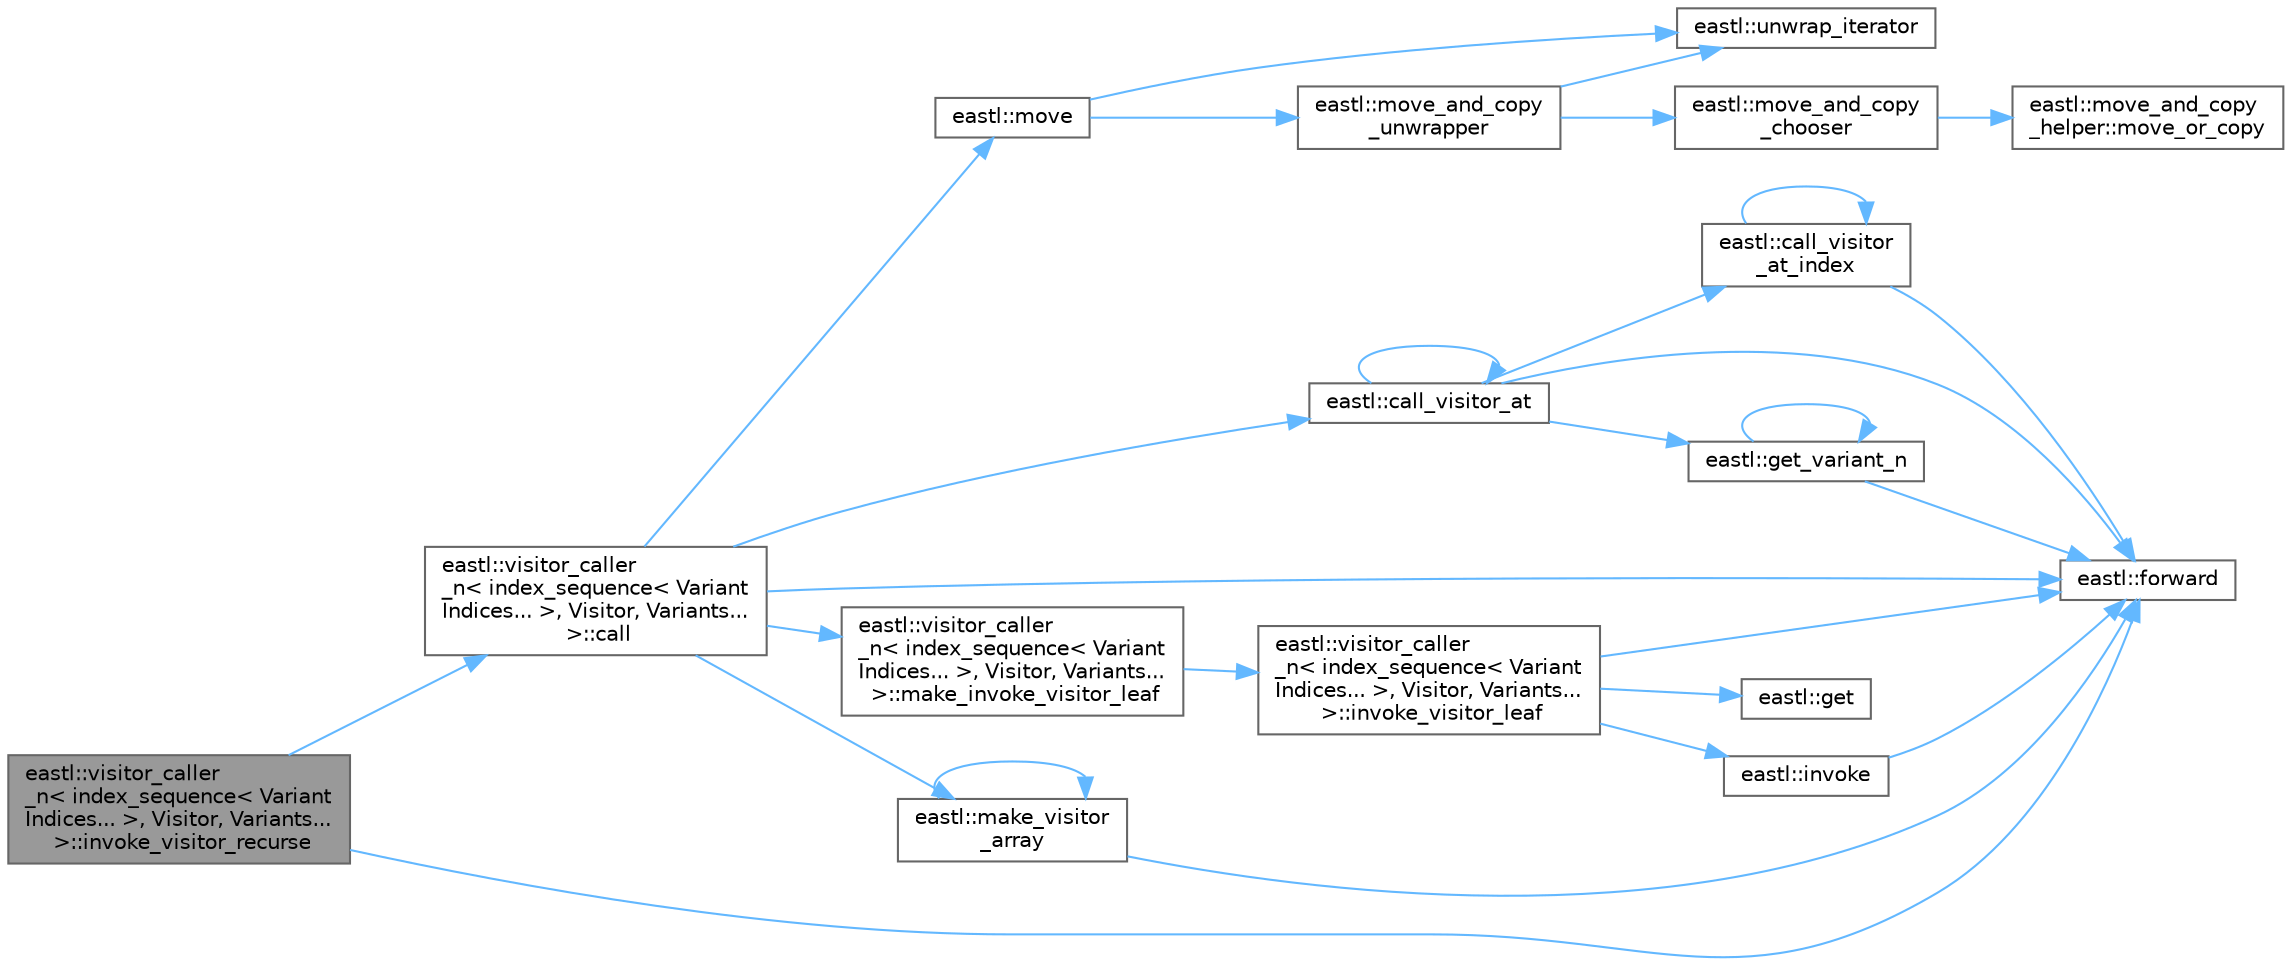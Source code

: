 digraph "eastl::visitor_caller_n&lt; index_sequence&lt; VariantIndices... &gt;, Visitor, Variants... &gt;::invoke_visitor_recurse"
{
 // LATEX_PDF_SIZE
  bgcolor="transparent";
  edge [fontname=Helvetica,fontsize=10,labelfontname=Helvetica,labelfontsize=10];
  node [fontname=Helvetica,fontsize=10,shape=box,height=0.2,width=0.4];
  rankdir="LR";
  Node1 [id="Node000001",label="eastl::visitor_caller\l_n\< index_sequence\< Variant\lIndices... \>, Visitor, Variants...\l \>::invoke_visitor_recurse",height=0.2,width=0.4,color="gray40", fillcolor="grey60", style="filled", fontcolor="black",tooltip=" "];
  Node1 -> Node2 [id="edge1_Node000001_Node000002",color="steelblue1",style="solid",tooltip=" "];
  Node2 [id="Node000002",label="eastl::visitor_caller\l_n\< index_sequence\< Variant\lIndices... \>, Visitor, Variants...\l \>::call",height=0.2,width=0.4,color="grey40", fillcolor="white", style="filled",URL="$structeastl_1_1visitor__caller__n_3_01index__sequence_3_01_variant_indices_8_8_8_01_4_00_01_visitor_00_01_variants_8_8_8_01_4.html#aecf0ac078bf612d95063001b7edaee0f",tooltip=" "];
  Node2 -> Node3 [id="edge2_Node000002_Node000003",color="steelblue1",style="solid",tooltip=" "];
  Node3 [id="Node000003",label="eastl::call_visitor_at",height=0.2,width=0.4,color="grey40", fillcolor="white", style="filled",URL="$namespaceeastl.html#ac7c4a3bca414ff4dd0055944486b7a44",tooltip=" "];
  Node3 -> Node3 [id="edge3_Node000003_Node000003",color="steelblue1",style="solid",tooltip=" "];
  Node3 -> Node4 [id="edge4_Node000003_Node000004",color="steelblue1",style="solid",tooltip=" "];
  Node4 [id="Node000004",label="eastl::call_visitor\l_at_index",height=0.2,width=0.4,color="grey40", fillcolor="white", style="filled",URL="$namespaceeastl.html#a7df9972c27d6a693351b086d141064d1",tooltip=" "];
  Node4 -> Node4 [id="edge5_Node000004_Node000004",color="steelblue1",style="solid",tooltip=" "];
  Node4 -> Node5 [id="edge6_Node000004_Node000005",color="steelblue1",style="solid",tooltip=" "];
  Node5 [id="Node000005",label="eastl::forward",height=0.2,width=0.4,color="grey40", fillcolor="white", style="filled",URL="$namespaceeastl.html#a36662e86289d74a927ced4b51496fce5",tooltip=" "];
  Node3 -> Node5 [id="edge7_Node000003_Node000005",color="steelblue1",style="solid",tooltip=" "];
  Node3 -> Node6 [id="edge8_Node000003_Node000006",color="steelblue1",style="solid",tooltip=" "];
  Node6 [id="Node000006",label="eastl::get_variant_n",height=0.2,width=0.4,color="grey40", fillcolor="white", style="filled",URL="$namespaceeastl.html#ac5ae2b22ea59399179704d90b09e4c4c",tooltip=" "];
  Node6 -> Node5 [id="edge9_Node000006_Node000005",color="steelblue1",style="solid",tooltip=" "];
  Node6 -> Node6 [id="edge10_Node000006_Node000006",color="steelblue1",style="solid",tooltip=" "];
  Node2 -> Node5 [id="edge11_Node000002_Node000005",color="steelblue1",style="solid",tooltip=" "];
  Node2 -> Node7 [id="edge12_Node000002_Node000007",color="steelblue1",style="solid",tooltip=" "];
  Node7 [id="Node000007",label="eastl::visitor_caller\l_n\< index_sequence\< Variant\lIndices... \>, Visitor, Variants...\l \>::make_invoke_visitor_leaf",height=0.2,width=0.4,color="grey40", fillcolor="white", style="filled",URL="$structeastl_1_1visitor__caller__n_3_01index__sequence_3_01_variant_indices_8_8_8_01_4_00_01_visitor_00_01_variants_8_8_8_01_4.html#a6066c61ec458fef1329a71d9f3563efe",tooltip=" "];
  Node7 -> Node8 [id="edge13_Node000007_Node000008",color="steelblue1",style="solid",tooltip=" "];
  Node8 [id="Node000008",label="eastl::visitor_caller\l_n\< index_sequence\< Variant\lIndices... \>, Visitor, Variants...\l \>::invoke_visitor_leaf",height=0.2,width=0.4,color="grey40", fillcolor="white", style="filled",URL="$structeastl_1_1visitor__caller__n_3_01index__sequence_3_01_variant_indices_8_8_8_01_4_00_01_visitor_00_01_variants_8_8_8_01_4.html#a50d73601627f54a3d84b7a885882050e",tooltip=" "];
  Node8 -> Node5 [id="edge14_Node000008_Node000005",color="steelblue1",style="solid",tooltip=" "];
  Node8 -> Node9 [id="edge15_Node000008_Node000009",color="steelblue1",style="solid",tooltip=" "];
  Node9 [id="Node000009",label="eastl::get",height=0.2,width=0.4,color="grey40", fillcolor="white", style="filled",URL="$namespaceeastl.html#ac97dedae1570e2a239ff86cafda745bb",tooltip=" "];
  Node8 -> Node10 [id="edge16_Node000008_Node000010",color="steelblue1",style="solid",tooltip=" "];
  Node10 [id="Node000010",label="eastl::invoke",height=0.2,width=0.4,color="grey40", fillcolor="white", style="filled",URL="$namespaceeastl.html#afecc703e5abfd2fcd6f342e3e345249e",tooltip=" "];
  Node10 -> Node5 [id="edge17_Node000010_Node000005",color="steelblue1",style="solid",tooltip=" "];
  Node2 -> Node11 [id="edge18_Node000002_Node000011",color="steelblue1",style="solid",tooltip=" "];
  Node11 [id="Node000011",label="eastl::make_visitor\l_array",height=0.2,width=0.4,color="grey40", fillcolor="white", style="filled",URL="$namespaceeastl.html#ad3e51b1eb84e6d277baf6d53794cb51f",tooltip=" "];
  Node11 -> Node5 [id="edge19_Node000011_Node000005",color="steelblue1",style="solid",tooltip=" "];
  Node11 -> Node11 [id="edge20_Node000011_Node000011",color="steelblue1",style="solid",tooltip=" "];
  Node2 -> Node12 [id="edge21_Node000002_Node000012",color="steelblue1",style="solid",tooltip=" "];
  Node12 [id="Node000012",label="eastl::move",height=0.2,width=0.4,color="grey40", fillcolor="white", style="filled",URL="$namespaceeastl.html#a58ada88d74ffe16bba892a0ccccc8aba",tooltip=" "];
  Node12 -> Node13 [id="edge22_Node000012_Node000013",color="steelblue1",style="solid",tooltip=" "];
  Node13 [id="Node000013",label="eastl::move_and_copy\l_unwrapper",height=0.2,width=0.4,color="grey40", fillcolor="white", style="filled",URL="$namespaceeastl.html#a661e609e51ae177a723acb076d9fcb52",tooltip=" "];
  Node13 -> Node14 [id="edge23_Node000013_Node000014",color="steelblue1",style="solid",tooltip=" "];
  Node14 [id="Node000014",label="eastl::move_and_copy\l_chooser",height=0.2,width=0.4,color="grey40", fillcolor="white", style="filled",URL="$namespaceeastl.html#a69a59b58a0b86c06c81fd89a94cff90d",tooltip=" "];
  Node14 -> Node15 [id="edge24_Node000014_Node000015",color="steelblue1",style="solid",tooltip=" "];
  Node15 [id="Node000015",label="eastl::move_and_copy\l_helper::move_or_copy",height=0.2,width=0.4,color="grey40", fillcolor="white", style="filled",URL="$structeastl_1_1move__and__copy__helper.html#aa9de7d135fbe5ddb02a94513283cf77b",tooltip=" "];
  Node13 -> Node16 [id="edge25_Node000013_Node000016",color="steelblue1",style="solid",tooltip=" "];
  Node16 [id="Node000016",label="eastl::unwrap_iterator",height=0.2,width=0.4,color="grey40", fillcolor="white", style="filled",URL="$namespaceeastl.html#a82f343209a121c16468a124327e2d303",tooltip=" "];
  Node12 -> Node16 [id="edge26_Node000012_Node000016",color="steelblue1",style="solid",tooltip=" "];
  Node1 -> Node5 [id="edge27_Node000001_Node000005",color="steelblue1",style="solid",tooltip=" "];
}
